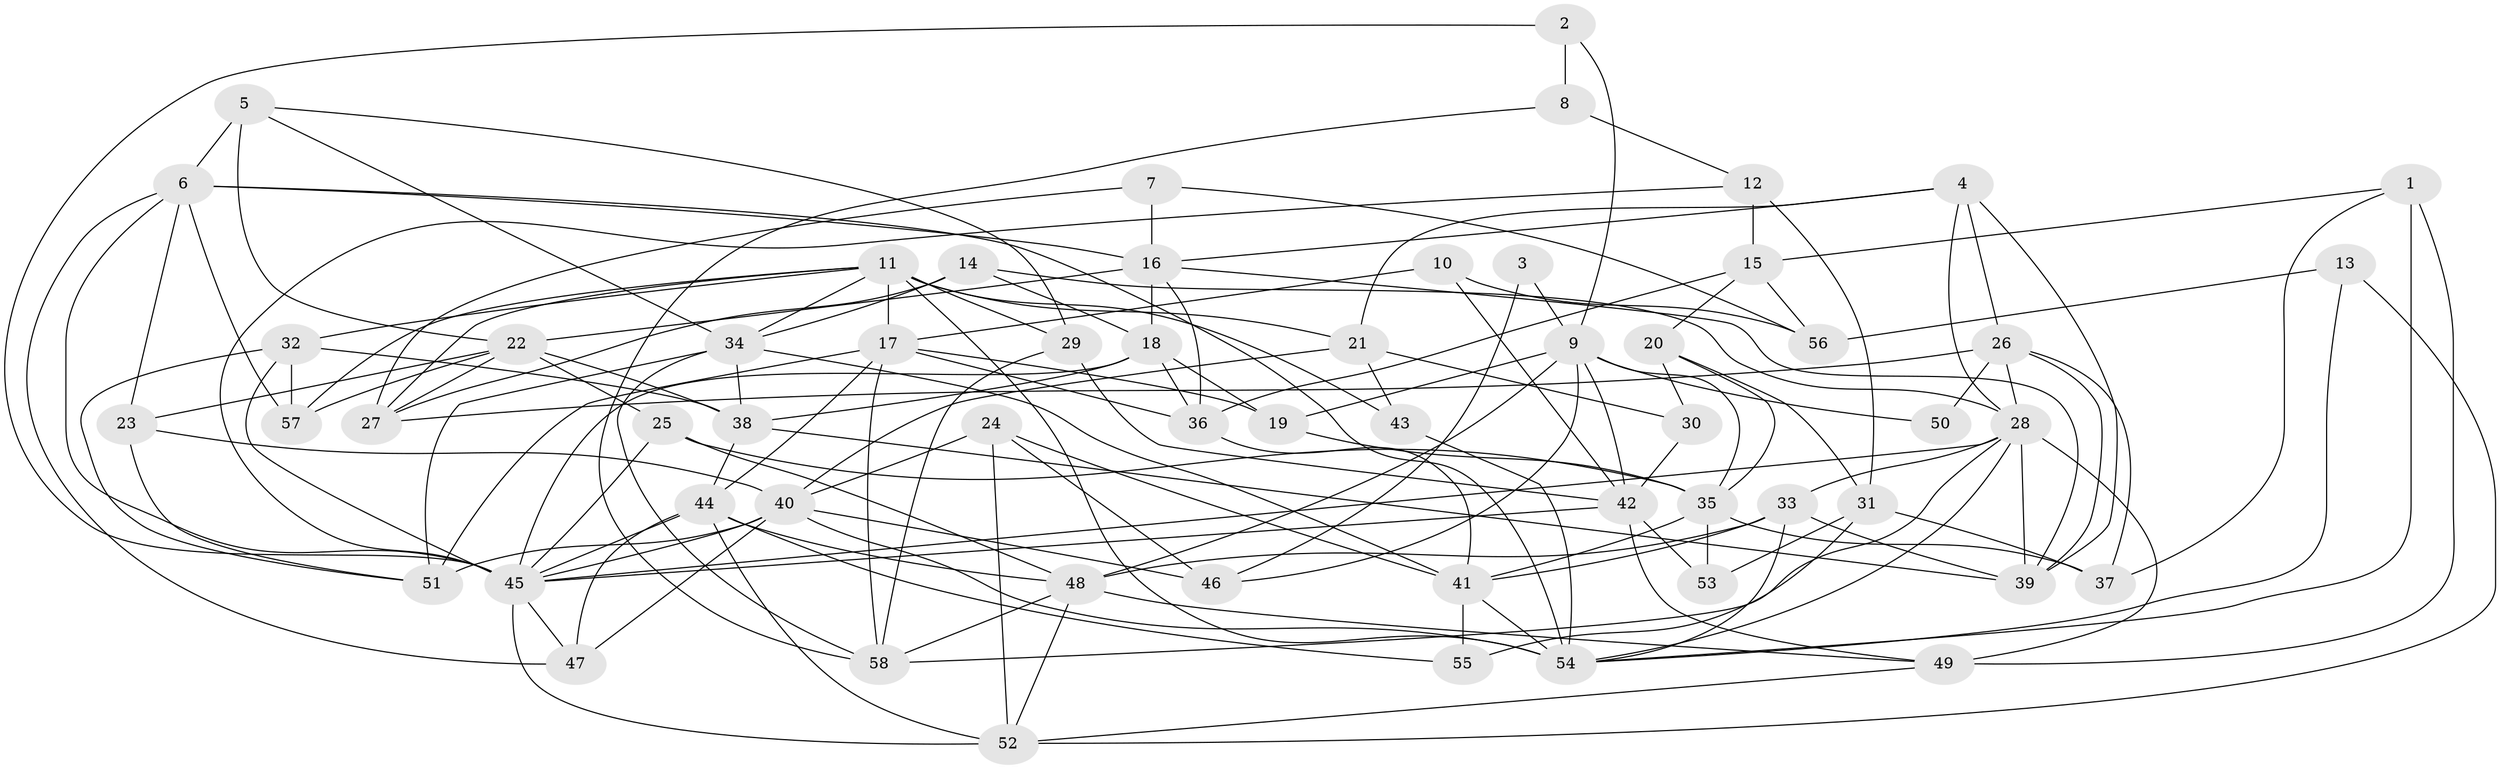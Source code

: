 // original degree distribution, {4: 0.25217391304347825, 5: 0.17391304347826086, 3: 0.2782608695652174, 2: 0.13043478260869565, 6: 0.1391304347826087, 8: 0.008695652173913044, 7: 0.017391304347826087}
// Generated by graph-tools (version 1.1) at 2025/02/03/09/25 03:02:09]
// undirected, 58 vertices, 151 edges
graph export_dot {
graph [start="1"]
  node [color=gray90,style=filled];
  1;
  2;
  3;
  4;
  5;
  6;
  7;
  8;
  9;
  10;
  11;
  12;
  13;
  14;
  15;
  16;
  17;
  18;
  19;
  20;
  21;
  22;
  23;
  24;
  25;
  26;
  27;
  28;
  29;
  30;
  31;
  32;
  33;
  34;
  35;
  36;
  37;
  38;
  39;
  40;
  41;
  42;
  43;
  44;
  45;
  46;
  47;
  48;
  49;
  50;
  51;
  52;
  53;
  54;
  55;
  56;
  57;
  58;
  1 -- 15 [weight=1.0];
  1 -- 37 [weight=1.0];
  1 -- 49 [weight=1.0];
  1 -- 54 [weight=2.0];
  2 -- 8 [weight=1.0];
  2 -- 9 [weight=1.0];
  2 -- 45 [weight=1.0];
  3 -- 9 [weight=1.0];
  3 -- 46 [weight=1.0];
  4 -- 16 [weight=1.0];
  4 -- 21 [weight=1.0];
  4 -- 26 [weight=2.0];
  4 -- 28 [weight=1.0];
  4 -- 39 [weight=1.0];
  5 -- 6 [weight=1.0];
  5 -- 22 [weight=2.0];
  5 -- 29 [weight=1.0];
  5 -- 34 [weight=1.0];
  6 -- 16 [weight=1.0];
  6 -- 23 [weight=1.0];
  6 -- 45 [weight=1.0];
  6 -- 47 [weight=1.0];
  6 -- 54 [weight=1.0];
  6 -- 57 [weight=1.0];
  7 -- 16 [weight=1.0];
  7 -- 27 [weight=1.0];
  7 -- 56 [weight=1.0];
  8 -- 12 [weight=2.0];
  8 -- 58 [weight=1.0];
  9 -- 19 [weight=1.0];
  9 -- 35 [weight=2.0];
  9 -- 42 [weight=1.0];
  9 -- 46 [weight=1.0];
  9 -- 48 [weight=1.0];
  9 -- 50 [weight=1.0];
  10 -- 17 [weight=1.0];
  10 -- 42 [weight=1.0];
  10 -- 56 [weight=1.0];
  11 -- 17 [weight=1.0];
  11 -- 21 [weight=1.0];
  11 -- 27 [weight=1.0];
  11 -- 29 [weight=1.0];
  11 -- 32 [weight=1.0];
  11 -- 34 [weight=1.0];
  11 -- 43 [weight=1.0];
  11 -- 54 [weight=2.0];
  11 -- 57 [weight=1.0];
  12 -- 15 [weight=1.0];
  12 -- 31 [weight=3.0];
  12 -- 45 [weight=1.0];
  13 -- 52 [weight=1.0];
  13 -- 54 [weight=1.0];
  13 -- 56 [weight=1.0];
  14 -- 18 [weight=1.0];
  14 -- 27 [weight=1.0];
  14 -- 28 [weight=1.0];
  14 -- 34 [weight=1.0];
  15 -- 20 [weight=1.0];
  15 -- 36 [weight=1.0];
  15 -- 56 [weight=1.0];
  16 -- 18 [weight=2.0];
  16 -- 22 [weight=1.0];
  16 -- 36 [weight=1.0];
  16 -- 39 [weight=1.0];
  17 -- 19 [weight=1.0];
  17 -- 36 [weight=1.0];
  17 -- 44 [weight=1.0];
  17 -- 51 [weight=1.0];
  17 -- 58 [weight=1.0];
  18 -- 19 [weight=1.0];
  18 -- 36 [weight=1.0];
  18 -- 38 [weight=1.0];
  18 -- 45 [weight=1.0];
  19 -- 35 [weight=1.0];
  20 -- 30 [weight=1.0];
  20 -- 31 [weight=1.0];
  20 -- 35 [weight=1.0];
  21 -- 30 [weight=1.0];
  21 -- 40 [weight=1.0];
  21 -- 43 [weight=1.0];
  22 -- 23 [weight=1.0];
  22 -- 25 [weight=1.0];
  22 -- 27 [weight=1.0];
  22 -- 38 [weight=1.0];
  22 -- 57 [weight=1.0];
  23 -- 40 [weight=1.0];
  23 -- 51 [weight=1.0];
  24 -- 40 [weight=1.0];
  24 -- 41 [weight=2.0];
  24 -- 46 [weight=1.0];
  24 -- 52 [weight=1.0];
  25 -- 35 [weight=1.0];
  25 -- 45 [weight=1.0];
  25 -- 48 [weight=1.0];
  26 -- 27 [weight=1.0];
  26 -- 28 [weight=1.0];
  26 -- 37 [weight=1.0];
  26 -- 39 [weight=1.0];
  26 -- 50 [weight=2.0];
  28 -- 33 [weight=1.0];
  28 -- 39 [weight=2.0];
  28 -- 45 [weight=1.0];
  28 -- 49 [weight=2.0];
  28 -- 54 [weight=1.0];
  28 -- 58 [weight=1.0];
  29 -- 42 [weight=1.0];
  29 -- 58 [weight=1.0];
  30 -- 42 [weight=1.0];
  31 -- 37 [weight=2.0];
  31 -- 53 [weight=2.0];
  31 -- 55 [weight=1.0];
  32 -- 38 [weight=1.0];
  32 -- 45 [weight=1.0];
  32 -- 51 [weight=1.0];
  32 -- 57 [weight=1.0];
  33 -- 39 [weight=1.0];
  33 -- 41 [weight=1.0];
  33 -- 48 [weight=2.0];
  33 -- 54 [weight=1.0];
  34 -- 38 [weight=1.0];
  34 -- 41 [weight=1.0];
  34 -- 51 [weight=2.0];
  34 -- 58 [weight=1.0];
  35 -- 37 [weight=1.0];
  35 -- 41 [weight=1.0];
  35 -- 53 [weight=2.0];
  36 -- 41 [weight=1.0];
  38 -- 39 [weight=2.0];
  38 -- 44 [weight=1.0];
  40 -- 45 [weight=1.0];
  40 -- 46 [weight=1.0];
  40 -- 47 [weight=1.0];
  40 -- 51 [weight=1.0];
  40 -- 54 [weight=1.0];
  41 -- 54 [weight=1.0];
  41 -- 55 [weight=1.0];
  42 -- 45 [weight=1.0];
  42 -- 49 [weight=1.0];
  42 -- 53 [weight=1.0];
  43 -- 54 [weight=1.0];
  44 -- 45 [weight=1.0];
  44 -- 47 [weight=1.0];
  44 -- 48 [weight=1.0];
  44 -- 52 [weight=1.0];
  44 -- 55 [weight=1.0];
  45 -- 47 [weight=1.0];
  45 -- 52 [weight=1.0];
  48 -- 49 [weight=1.0];
  48 -- 52 [weight=1.0];
  48 -- 58 [weight=1.0];
  49 -- 52 [weight=1.0];
}
